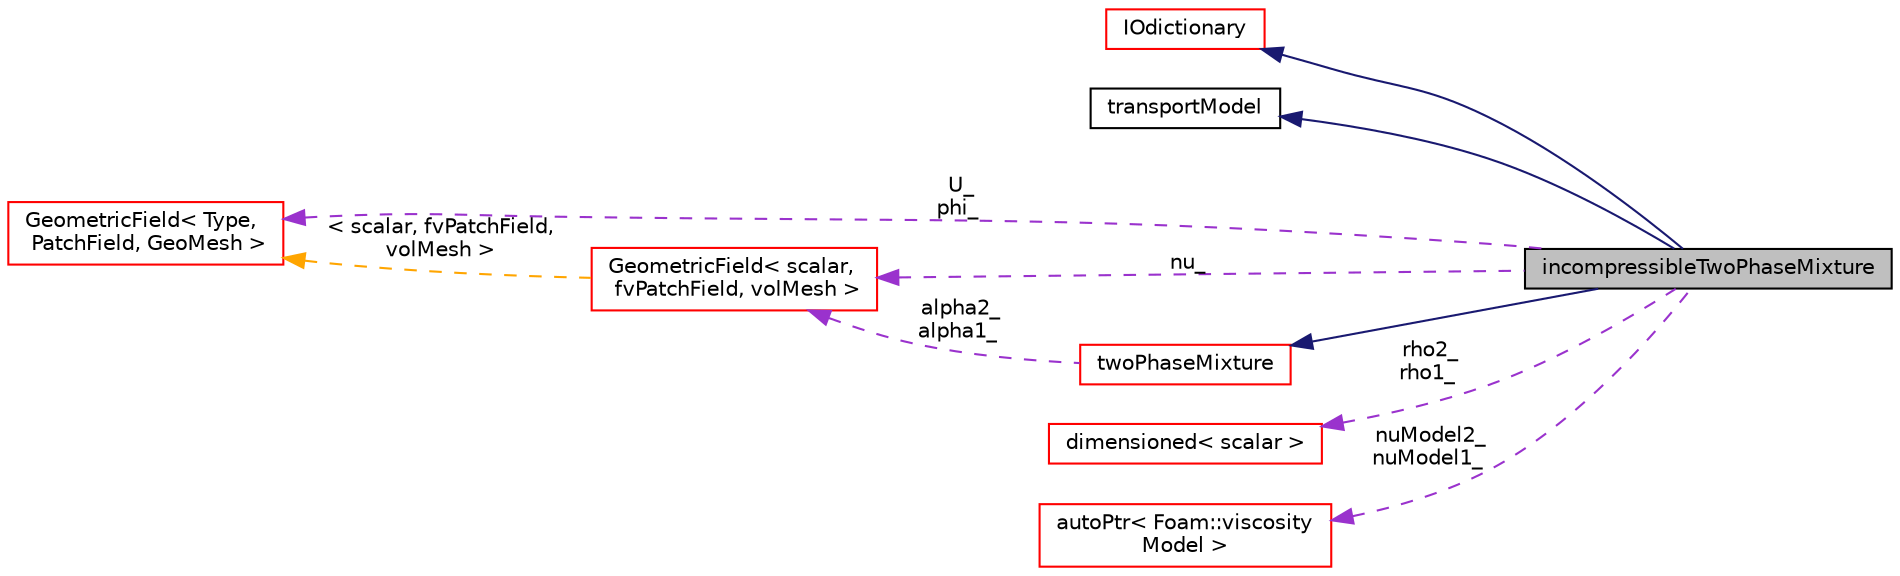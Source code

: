 digraph "incompressibleTwoPhaseMixture"
{
  bgcolor="transparent";
  edge [fontname="Helvetica",fontsize="10",labelfontname="Helvetica",labelfontsize="10"];
  node [fontname="Helvetica",fontsize="10",shape=record];
  rankdir="LR";
  Node1 [label="incompressibleTwoPhaseMixture",height=0.2,width=0.4,color="black", fillcolor="grey75", style="filled", fontcolor="black"];
  Node2 -> Node1 [dir="back",color="midnightblue",fontsize="10",style="solid",fontname="Helvetica"];
  Node2 [label="IOdictionary",height=0.2,width=0.4,color="red",URL="$a01190.html",tooltip="IOdictionary is derived from dictionary and IOobject to give the dictionary automatic IO functionalit..."];
  Node3 -> Node1 [dir="back",color="midnightblue",fontsize="10",style="solid",fontname="Helvetica"];
  Node3 [label="transportModel",height=0.2,width=0.4,color="black",URL="$a02743.html",tooltip="Base-class for all transport models used by the incompressible turbulence models. ..."];
  Node4 -> Node1 [dir="back",color="midnightblue",fontsize="10",style="solid",fontname="Helvetica"];
  Node4 [label="twoPhaseMixture",height=0.2,width=0.4,color="red",URL="$a02786.html",tooltip="A two-phase mixture model. "];
  Node5 -> Node4 [dir="back",color="darkorchid3",fontsize="10",style="dashed",label=" alpha2_\nalpha1_" ,fontname="Helvetica"];
  Node5 [label="GeometricField\< scalar,\l fvPatchField, volMesh \>",height=0.2,width=0.4,color="red",URL="$a00933.html"];
  Node6 -> Node5 [dir="back",color="orange",fontsize="10",style="dashed",label=" \< scalar, fvPatchField,\l volMesh \>" ,fontname="Helvetica"];
  Node6 [label="GeometricField\< Type,\l PatchField, GeoMesh \>",height=0.2,width=0.4,color="red",URL="$a00933.html",tooltip="Generic GeometricField class. "];
  Node5 -> Node1 [dir="back",color="darkorchid3",fontsize="10",style="dashed",label=" nu_" ,fontname="Helvetica"];
  Node7 -> Node1 [dir="back",color="darkorchid3",fontsize="10",style="dashed",label=" rho2_\nrho1_" ,fontname="Helvetica"];
  Node7 [label="dimensioned\< scalar \>",height=0.2,width=0.4,color="red",URL="$a00538.html"];
  Node8 -> Node1 [dir="back",color="darkorchid3",fontsize="10",style="dashed",label=" nuModel2_\nnuModel1_" ,fontname="Helvetica"];
  Node8 [label="autoPtr\< Foam::viscosity\lModel \>",height=0.2,width=0.4,color="red",URL="$a00085.html"];
  Node6 -> Node1 [dir="back",color="darkorchid3",fontsize="10",style="dashed",label=" U_\nphi_" ,fontname="Helvetica"];
}

